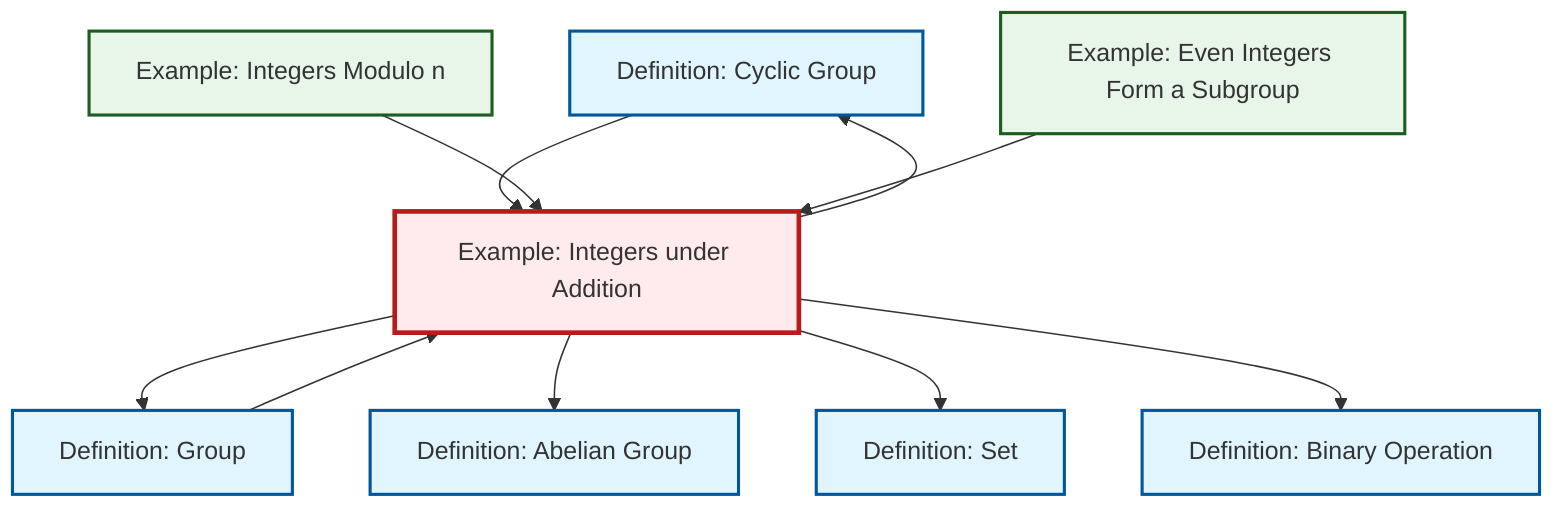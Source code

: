 graph TD
    classDef definition fill:#e1f5fe,stroke:#01579b,stroke-width:2px
    classDef theorem fill:#f3e5f5,stroke:#4a148c,stroke-width:2px
    classDef axiom fill:#fff3e0,stroke:#e65100,stroke-width:2px
    classDef example fill:#e8f5e9,stroke:#1b5e20,stroke-width:2px
    classDef current fill:#ffebee,stroke:#b71c1c,stroke-width:3px
    def-binary-operation["Definition: Binary Operation"]:::definition
    def-cyclic-group["Definition: Cyclic Group"]:::definition
    def-set["Definition: Set"]:::definition
    ex-even-integers-subgroup["Example: Even Integers Form a Subgroup"]:::example
    ex-integers-addition["Example: Integers under Addition"]:::example
    def-abelian-group["Definition: Abelian Group"]:::definition
    def-group["Definition: Group"]:::definition
    ex-quotient-integers-mod-n["Example: Integers Modulo n"]:::example
    ex-integers-addition --> def-group
    ex-integers-addition --> def-abelian-group
    def-cyclic-group --> ex-integers-addition
    ex-integers-addition --> def-set
    ex-quotient-integers-mod-n --> ex-integers-addition
    ex-even-integers-subgroup --> ex-integers-addition
    ex-integers-addition --> def-cyclic-group
    def-group --> ex-integers-addition
    ex-integers-addition --> def-binary-operation
    class ex-integers-addition current